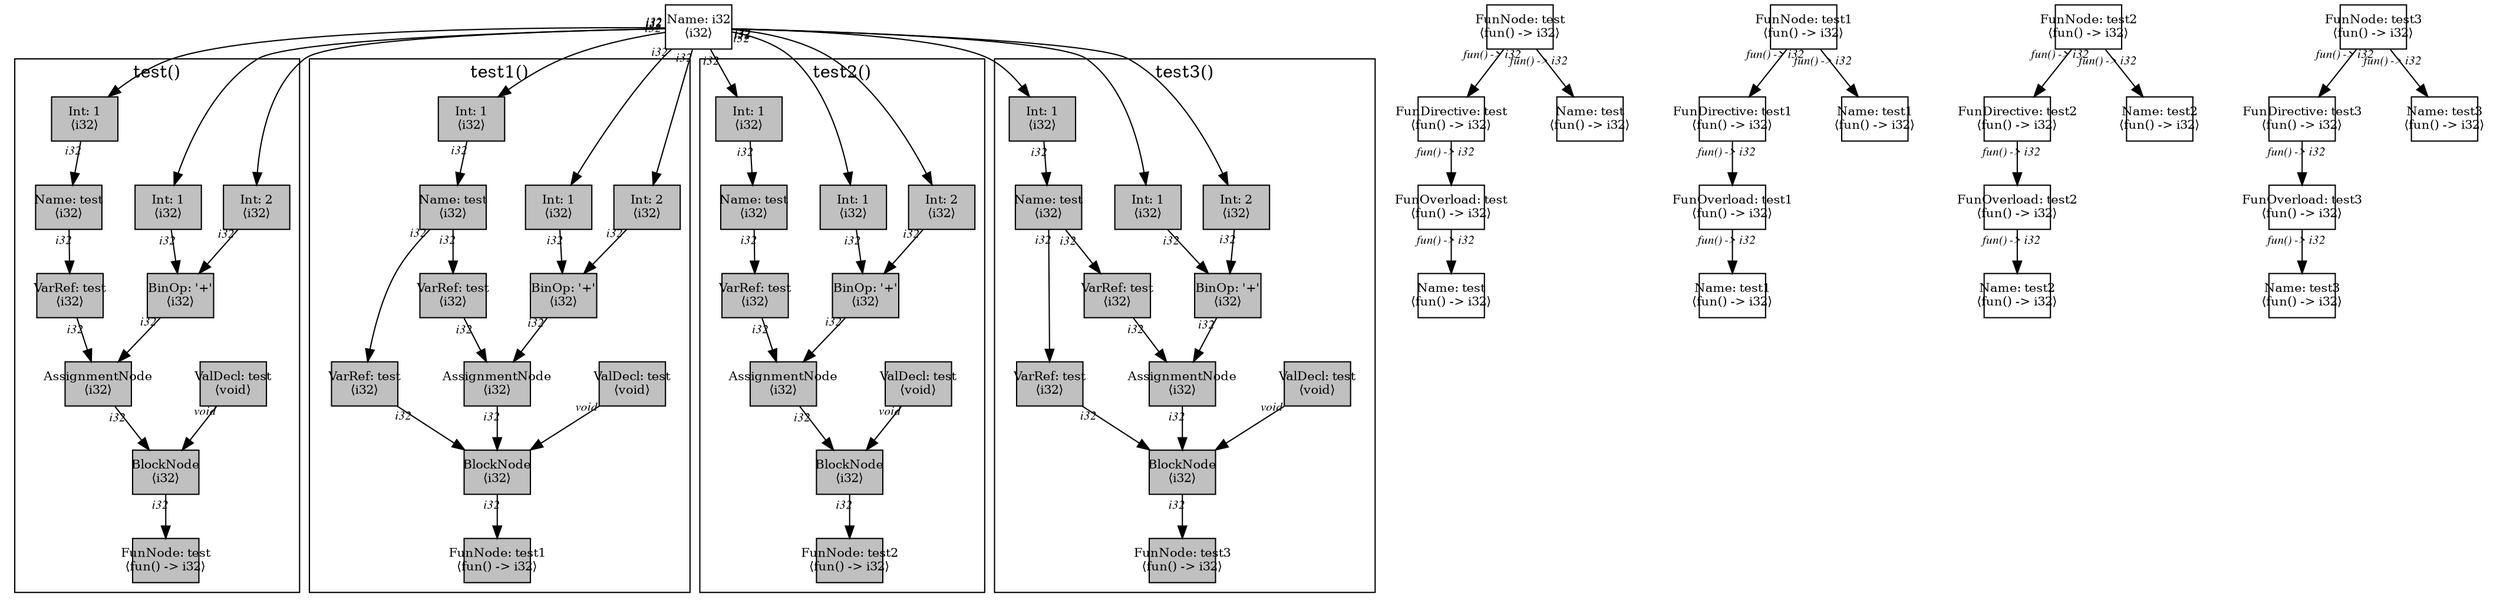 digraph Document {
  node [shape=box,fixedsize=shape fontsize=10]
  1 [label="Name: i32\n⟨i32⟩", fillcolor=grey];
  2 [label="FunOverload: test\n⟨fun() -> i32⟩", fillcolor=grey];
  3 [label="FunDirective: test\n⟨fun() -> i32⟩", fillcolor=grey];
  4 [label="FunNode: test\n⟨fun() -> i32⟩", fillcolor=grey];
  5 [label="Name: test\n⟨fun() -> i32⟩", fillcolor=grey];
  6 [label="Name: test\n⟨fun() -> i32⟩", fillcolor=grey];
  7 [label="FunOverload: test1\n⟨fun() -> i32⟩", fillcolor=grey];
  8 [label="FunDirective: test1\n⟨fun() -> i32⟩", fillcolor=grey];
  9 [label="FunNode: test1\n⟨fun() -> i32⟩", fillcolor=grey];
  10 [label="Name: test1\n⟨fun() -> i32⟩", fillcolor=grey];
  11 [label="Name: test1\n⟨fun() -> i32⟩", fillcolor=grey];
  12 [label="FunOverload: test2\n⟨fun() -> i32⟩", fillcolor=grey];
  13 [label="FunDirective: test2\n⟨fun() -> i32⟩", fillcolor=grey];
  14 [label="FunNode: test2\n⟨fun() -> i32⟩", fillcolor=grey];
  15 [label="Name: test2\n⟨fun() -> i32⟩", fillcolor=grey];
  16 [label="Name: test2\n⟨fun() -> i32⟩", fillcolor=grey];
  17 [label="FunOverload: test3\n⟨fun() -> i32⟩", fillcolor=grey];
  18 [label="FunDirective: test3\n⟨fun() -> i32⟩", fillcolor=grey];
  19 [label="FunNode: test3\n⟨fun() -> i32⟩", fillcolor=grey];
  20 [label="Name: test3\n⟨fun() -> i32⟩", fillcolor=grey];
  21 [label="Name: test3\n⟨fun() -> i32⟩", fillcolor=grey];
  subgraph cluster0 {
    node [style=filled, fillcolor=grey];
    22 [label="BlockNode\n⟨i32⟩", fillcolor=grey];
    23 [label="ValDecl: test\n⟨void⟩", fillcolor=grey];
    24 [label="Name: test\n⟨i32⟩", fillcolor=grey];
    25 [label="Int: 1\n⟨i32⟩", fillcolor=grey];
    26 [label="AssignmentNode\n⟨i32⟩", fillcolor=grey];
    27 [label="VarRef: test\n⟨i32⟩", fillcolor=grey];
    28 [label="BinOp: '+'\n⟨i32⟩", fillcolor=grey];
    29 [label="Int: 1\n⟨i32⟩", fillcolor=grey];
    30 [label="Int: 2\n⟨i32⟩", fillcolor=grey];
    31 [label="FunNode: test\n⟨fun() -> i32⟩", fillcolor=grey];
    22 -> 31[taillabel="i32" labeldistance="1" fontname="times  italic" fontsize = 10 color="black" ];
    23 -> 22[taillabel="void" labeldistance="1" fontname="times  italic" fontsize = 10 color="black" ];
    24 -> 27[taillabel="i32" labeldistance="1" fontname="times  italic" fontsize = 10 color="black" ];
    25 -> 24[taillabel="i32" labeldistance="1" fontname="times  italic" fontsize = 10 color="black" ];
    26 -> 22[taillabel="i32" labeldistance="1" fontname="times  italic" fontsize = 10 color="black" ];
    27 -> 26[taillabel="i32" labeldistance="1" fontname="times  italic" fontsize = 10 color="black" ];
    28 -> 26[taillabel="i32" labeldistance="1" fontname="times  italic" fontsize = 10 color="black" ];
    29 -> 28[taillabel="i32" labeldistance="1" fontname="times  italic" fontsize = 10 color="black" ];
    30 -> 28[taillabel="i32" labeldistance="1" fontname="times  italic" fontsize = 10 color="black" ];
  label = "test()";
}
  subgraph cluster1 {
    node [style=filled, fillcolor=grey];
    32 [label="BlockNode\n⟨i32⟩", fillcolor=grey];
    33 [label="ValDecl: test\n⟨void⟩", fillcolor=grey];
    34 [label="Name: test\n⟨i32⟩", fillcolor=grey];
    35 [label="Int: 1\n⟨i32⟩", fillcolor=grey];
    36 [label="AssignmentNode\n⟨i32⟩", fillcolor=grey];
    37 [label="VarRef: test\n⟨i32⟩", fillcolor=grey];
    38 [label="BinOp: '+'\n⟨i32⟩", fillcolor=grey];
    39 [label="Int: 1\n⟨i32⟩", fillcolor=grey];
    40 [label="Int: 2\n⟨i32⟩", fillcolor=grey];
    41 [label="VarRef: test\n⟨i32⟩", fillcolor=grey];
    42 [label="FunNode: test1\n⟨fun() -> i32⟩", fillcolor=grey];
    32 -> 42[taillabel="i32" labeldistance="1" fontname="times  italic" fontsize = 10 color="black" ];
    33 -> 32[taillabel="void" labeldistance="1" fontname="times  italic" fontsize = 10 color="black" ];
    34 -> 37[taillabel="i32" labeldistance="1" fontname="times  italic" fontsize = 10 color="black" ];
    34 -> 41[taillabel="i32" labeldistance="1" fontname="times  italic" fontsize = 10 color="black" ];
    35 -> 34[taillabel="i32" labeldistance="1" fontname="times  italic" fontsize = 10 color="black" ];
    36 -> 32[taillabel="i32" labeldistance="1" fontname="times  italic" fontsize = 10 color="black" ];
    37 -> 36[taillabel="i32" labeldistance="1" fontname="times  italic" fontsize = 10 color="black" ];
    38 -> 36[taillabel="i32" labeldistance="1" fontname="times  italic" fontsize = 10 color="black" ];
    39 -> 38[taillabel="i32" labeldistance="1" fontname="times  italic" fontsize = 10 color="black" ];
    40 -> 38[taillabel="i32" labeldistance="1" fontname="times  italic" fontsize = 10 color="black" ];
    41 -> 32[taillabel="i32" labeldistance="1" fontname="times  italic" fontsize = 10 color="black" ];
  label = "test1()";
}
  subgraph cluster2 {
    node [style=filled, fillcolor=grey];
    43 [label="BlockNode\n⟨i32⟩", fillcolor=grey];
    44 [label="ValDecl: test\n⟨void⟩", fillcolor=grey];
    45 [label="Name: test\n⟨i32⟩", fillcolor=grey];
    46 [label="Int: 1\n⟨i32⟩", fillcolor=grey];
    47 [label="AssignmentNode\n⟨i32⟩", fillcolor=grey];
    48 [label="VarRef: test\n⟨i32⟩", fillcolor=grey];
    49 [label="BinOp: '+'\n⟨i32⟩", fillcolor=grey];
    50 [label="Int: 1\n⟨i32⟩", fillcolor=grey];
    51 [label="Int: 2\n⟨i32⟩", fillcolor=grey];
    52 [label="FunNode: test2\n⟨fun() -> i32⟩", fillcolor=grey];
    43 -> 52[taillabel="i32" labeldistance="1" fontname="times  italic" fontsize = 10 color="black" ];
    44 -> 43[taillabel="void" labeldistance="1" fontname="times  italic" fontsize = 10 color="black" ];
    45 -> 48[taillabel="i32" labeldistance="1" fontname="times  italic" fontsize = 10 color="black" ];
    46 -> 45[taillabel="i32" labeldistance="1" fontname="times  italic" fontsize = 10 color="black" ];
    47 -> 43[taillabel="i32" labeldistance="1" fontname="times  italic" fontsize = 10 color="black" ];
    48 -> 47[taillabel="i32" labeldistance="1" fontname="times  italic" fontsize = 10 color="black" ];
    49 -> 47[taillabel="i32" labeldistance="1" fontname="times  italic" fontsize = 10 color="black" ];
    50 -> 49[taillabel="i32" labeldistance="1" fontname="times  italic" fontsize = 10 color="black" ];
    51 -> 49[taillabel="i32" labeldistance="1" fontname="times  italic" fontsize = 10 color="black" ];
  label = "test2()";
}
  subgraph cluster3 {
    node [style=filled, fillcolor=grey];
    53 [label="BlockNode\n⟨i32⟩", fillcolor=grey];
    54 [label="ValDecl: test\n⟨void⟩", fillcolor=grey];
    55 [label="Name: test\n⟨i32⟩", fillcolor=grey];
    56 [label="Int: 1\n⟨i32⟩", fillcolor=grey];
    57 [label="AssignmentNode\n⟨i32⟩", fillcolor=grey];
    58 [label="VarRef: test\n⟨i32⟩", fillcolor=grey];
    59 [label="BinOp: '+'\n⟨i32⟩", fillcolor=grey];
    60 [label="Int: 1\n⟨i32⟩", fillcolor=grey];
    61 [label="Int: 2\n⟨i32⟩", fillcolor=grey];
    62 [label="VarRef: test\n⟨i32⟩", fillcolor=grey];
    63 [label="FunNode: test3\n⟨fun() -> i32⟩", fillcolor=grey];
    53 -> 63[taillabel="i32" labeldistance="1" fontname="times  italic" fontsize = 10 color="black" ];
    54 -> 53[taillabel="void" labeldistance="1" fontname="times  italic" fontsize = 10 color="black" ];
    55 -> 58[taillabel="i32" labeldistance="1" fontname="times  italic" fontsize = 10 color="black" ];
    55 -> 62[taillabel="i32" labeldistance="1" fontname="times  italic" fontsize = 10 color="black" ];
    56 -> 55[taillabel="i32" labeldistance="1" fontname="times  italic" fontsize = 10 color="black" ];
    57 -> 53[taillabel="i32" labeldistance="1" fontname="times  italic" fontsize = 10 color="black" ];
    58 -> 57[taillabel="i32" labeldistance="1" fontname="times  italic" fontsize = 10 color="black" ];
    59 -> 57[taillabel="i32" labeldistance="1" fontname="times  italic" fontsize = 10 color="black" ];
    60 -> 59[taillabel="i32" labeldistance="1" fontname="times  italic" fontsize = 10 color="black" ];
    61 -> 59[taillabel="i32" labeldistance="1" fontname="times  italic" fontsize = 10 color="black" ];
    62 -> 53[taillabel="i32" labeldistance="1" fontname="times  italic" fontsize = 10 color="black" ];
  label = "test3()";
}
  1 -> 25[taillabel="i32" labeldistance="1" fontname="times  italic" fontsize = 10 color="black" ];
  1 -> 29[taillabel="i32" labeldistance="1" fontname="times  italic" fontsize = 10 color="black" ];
  1 -> 30[taillabel="i32" labeldistance="1" fontname="times  italic" fontsize = 10 color="black" ];
  1 -> 35[taillabel="i32" labeldistance="1" fontname="times  italic" fontsize = 10 color="black" ];
  1 -> 39[taillabel="i32" labeldistance="1" fontname="times  italic" fontsize = 10 color="black" ];
  1 -> 40[taillabel="i32" labeldistance="1" fontname="times  italic" fontsize = 10 color="black" ];
  1 -> 46[taillabel="i32" labeldistance="1" fontname="times  italic" fontsize = 10 color="black" ];
  1 -> 50[taillabel="i32" labeldistance="1" fontname="times  italic" fontsize = 10 color="black" ];
  1 -> 51[taillabel="i32" labeldistance="1" fontname="times  italic" fontsize = 10 color="black" ];
  1 -> 56[taillabel="i32" labeldistance="1" fontname="times  italic" fontsize = 10 color="black" ];
  1 -> 60[taillabel="i32" labeldistance="1" fontname="times  italic" fontsize = 10 color="black" ];
  1 -> 61[taillabel="i32" labeldistance="1" fontname="times  italic" fontsize = 10 color="black" ];
  2 -> 6[taillabel="fun() -> i32" labeldistance="1" fontname="times  italic" fontsize = 10 color="black" ];
  3 -> 2[taillabel="fun() -> i32" labeldistance="1" fontname="times  italic" fontsize = 10 color="black" ];
  4 -> 5[taillabel="fun() -> i32" labeldistance="1" fontname="times  italic" fontsize = 10 color="black" ];
  4 -> 3[taillabel="fun() -> i32" labeldistance="1" fontname="times  italic" fontsize = 10 color="black" ];
  7 -> 11[taillabel="fun() -> i32" labeldistance="1" fontname="times  italic" fontsize = 10 color="black" ];
  8 -> 7[taillabel="fun() -> i32" labeldistance="1" fontname="times  italic" fontsize = 10 color="black" ];
  9 -> 10[taillabel="fun() -> i32" labeldistance="1" fontname="times  italic" fontsize = 10 color="black" ];
  9 -> 8[taillabel="fun() -> i32" labeldistance="1" fontname="times  italic" fontsize = 10 color="black" ];
  12 -> 16[taillabel="fun() -> i32" labeldistance="1" fontname="times  italic" fontsize = 10 color="black" ];
  13 -> 12[taillabel="fun() -> i32" labeldistance="1" fontname="times  italic" fontsize = 10 color="black" ];
  14 -> 15[taillabel="fun() -> i32" labeldistance="1" fontname="times  italic" fontsize = 10 color="black" ];
  14 -> 13[taillabel="fun() -> i32" labeldistance="1" fontname="times  italic" fontsize = 10 color="black" ];
  17 -> 21[taillabel="fun() -> i32" labeldistance="1" fontname="times  italic" fontsize = 10 color="black" ];
  18 -> 17[taillabel="fun() -> i32" labeldistance="1" fontname="times  italic" fontsize = 10 color="black" ];
  19 -> 20[taillabel="fun() -> i32" labeldistance="1" fontname="times  italic" fontsize = 10 color="black" ];
  19 -> 18[taillabel="fun() -> i32" labeldistance="1" fontname="times  italic" fontsize = 10 color="black" ];
  label="";
}
